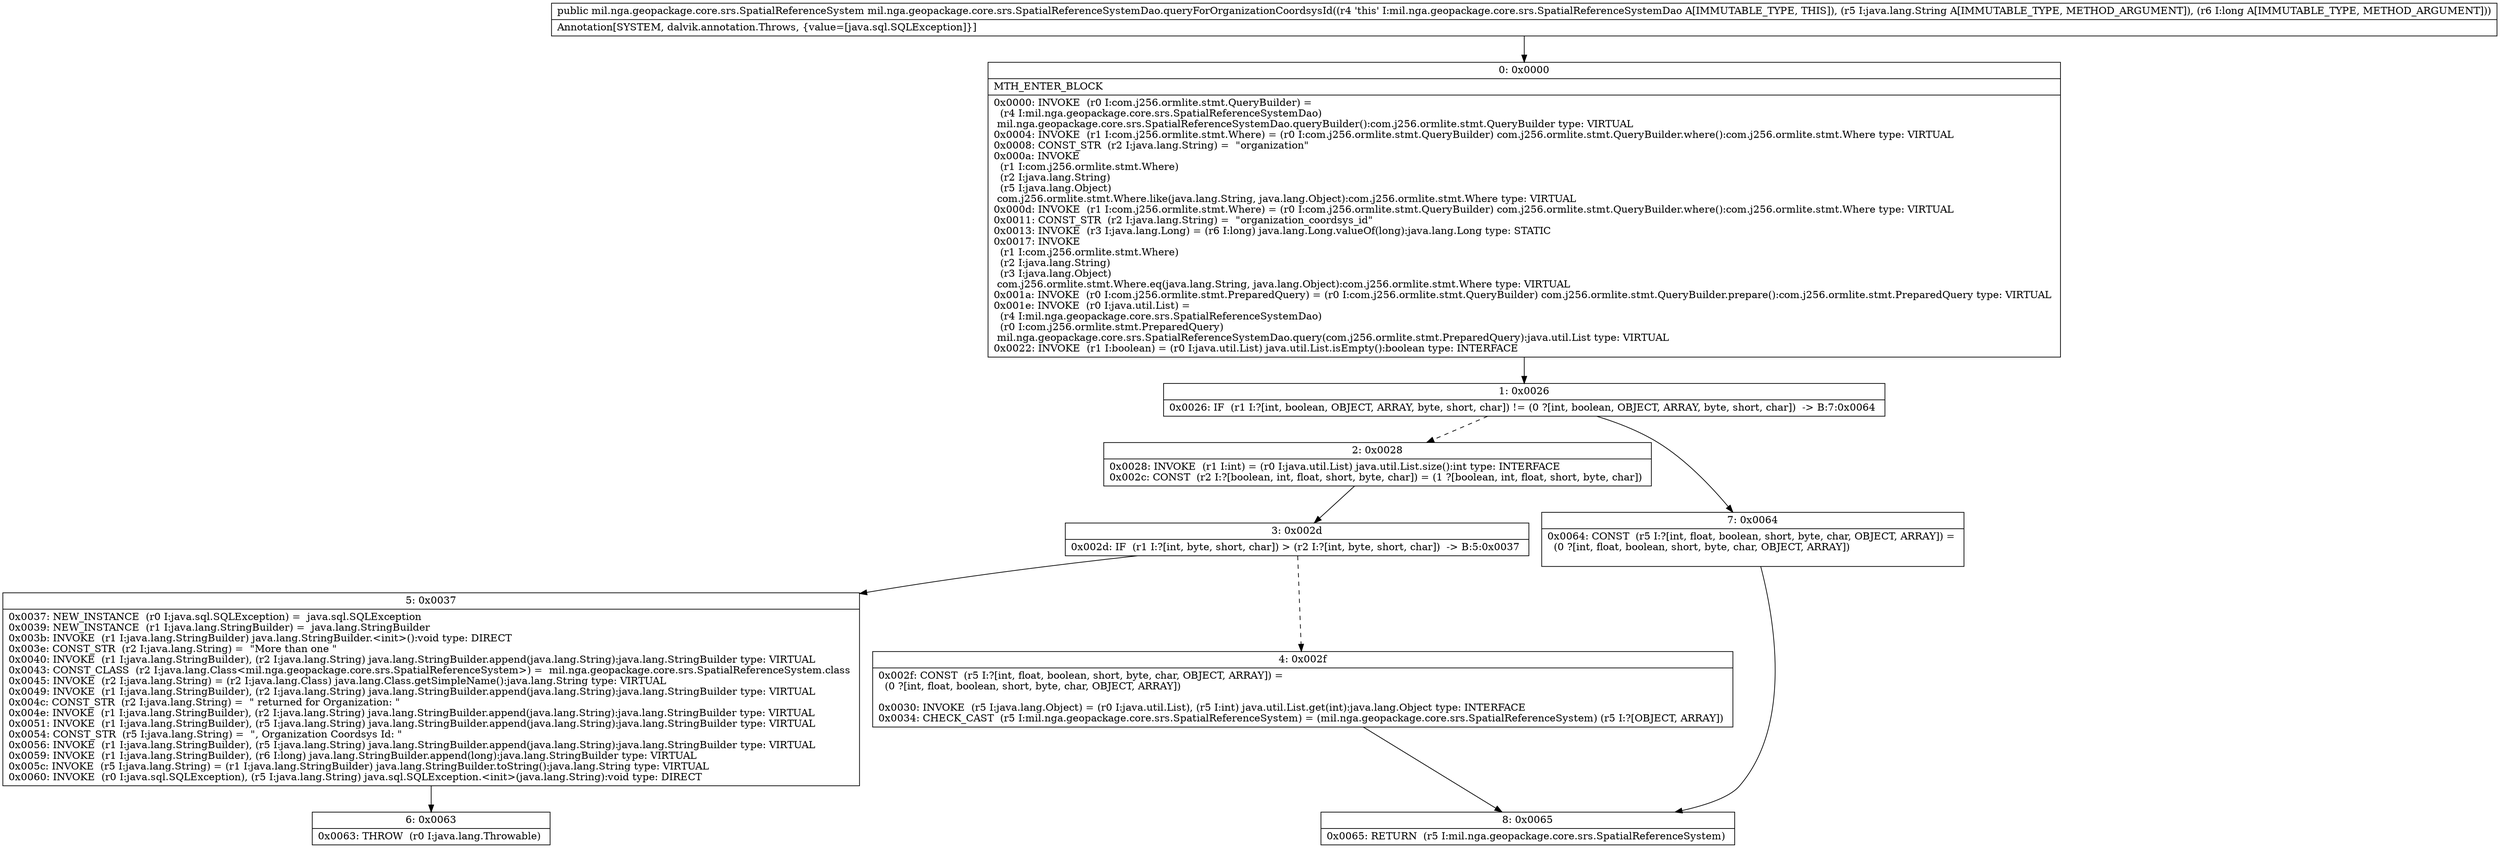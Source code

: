 digraph "CFG formil.nga.geopackage.core.srs.SpatialReferenceSystemDao.queryForOrganizationCoordsysId(Ljava\/lang\/String;J)Lmil\/nga\/geopackage\/core\/srs\/SpatialReferenceSystem;" {
Node_0 [shape=record,label="{0\:\ 0x0000|MTH_ENTER_BLOCK\l|0x0000: INVOKE  (r0 I:com.j256.ormlite.stmt.QueryBuilder) = \l  (r4 I:mil.nga.geopackage.core.srs.SpatialReferenceSystemDao)\l mil.nga.geopackage.core.srs.SpatialReferenceSystemDao.queryBuilder():com.j256.ormlite.stmt.QueryBuilder type: VIRTUAL \l0x0004: INVOKE  (r1 I:com.j256.ormlite.stmt.Where) = (r0 I:com.j256.ormlite.stmt.QueryBuilder) com.j256.ormlite.stmt.QueryBuilder.where():com.j256.ormlite.stmt.Where type: VIRTUAL \l0x0008: CONST_STR  (r2 I:java.lang.String) =  \"organization\" \l0x000a: INVOKE  \l  (r1 I:com.j256.ormlite.stmt.Where)\l  (r2 I:java.lang.String)\l  (r5 I:java.lang.Object)\l com.j256.ormlite.stmt.Where.like(java.lang.String, java.lang.Object):com.j256.ormlite.stmt.Where type: VIRTUAL \l0x000d: INVOKE  (r1 I:com.j256.ormlite.stmt.Where) = (r0 I:com.j256.ormlite.stmt.QueryBuilder) com.j256.ormlite.stmt.QueryBuilder.where():com.j256.ormlite.stmt.Where type: VIRTUAL \l0x0011: CONST_STR  (r2 I:java.lang.String) =  \"organization_coordsys_id\" \l0x0013: INVOKE  (r3 I:java.lang.Long) = (r6 I:long) java.lang.Long.valueOf(long):java.lang.Long type: STATIC \l0x0017: INVOKE  \l  (r1 I:com.j256.ormlite.stmt.Where)\l  (r2 I:java.lang.String)\l  (r3 I:java.lang.Object)\l com.j256.ormlite.stmt.Where.eq(java.lang.String, java.lang.Object):com.j256.ormlite.stmt.Where type: VIRTUAL \l0x001a: INVOKE  (r0 I:com.j256.ormlite.stmt.PreparedQuery) = (r0 I:com.j256.ormlite.stmt.QueryBuilder) com.j256.ormlite.stmt.QueryBuilder.prepare():com.j256.ormlite.stmt.PreparedQuery type: VIRTUAL \l0x001e: INVOKE  (r0 I:java.util.List) = \l  (r4 I:mil.nga.geopackage.core.srs.SpatialReferenceSystemDao)\l  (r0 I:com.j256.ormlite.stmt.PreparedQuery)\l mil.nga.geopackage.core.srs.SpatialReferenceSystemDao.query(com.j256.ormlite.stmt.PreparedQuery):java.util.List type: VIRTUAL \l0x0022: INVOKE  (r1 I:boolean) = (r0 I:java.util.List) java.util.List.isEmpty():boolean type: INTERFACE \l}"];
Node_1 [shape=record,label="{1\:\ 0x0026|0x0026: IF  (r1 I:?[int, boolean, OBJECT, ARRAY, byte, short, char]) != (0 ?[int, boolean, OBJECT, ARRAY, byte, short, char])  \-\> B:7:0x0064 \l}"];
Node_2 [shape=record,label="{2\:\ 0x0028|0x0028: INVOKE  (r1 I:int) = (r0 I:java.util.List) java.util.List.size():int type: INTERFACE \l0x002c: CONST  (r2 I:?[boolean, int, float, short, byte, char]) = (1 ?[boolean, int, float, short, byte, char]) \l}"];
Node_3 [shape=record,label="{3\:\ 0x002d|0x002d: IF  (r1 I:?[int, byte, short, char]) \> (r2 I:?[int, byte, short, char])  \-\> B:5:0x0037 \l}"];
Node_4 [shape=record,label="{4\:\ 0x002f|0x002f: CONST  (r5 I:?[int, float, boolean, short, byte, char, OBJECT, ARRAY]) = \l  (0 ?[int, float, boolean, short, byte, char, OBJECT, ARRAY])\l \l0x0030: INVOKE  (r5 I:java.lang.Object) = (r0 I:java.util.List), (r5 I:int) java.util.List.get(int):java.lang.Object type: INTERFACE \l0x0034: CHECK_CAST  (r5 I:mil.nga.geopackage.core.srs.SpatialReferenceSystem) = (mil.nga.geopackage.core.srs.SpatialReferenceSystem) (r5 I:?[OBJECT, ARRAY]) \l}"];
Node_5 [shape=record,label="{5\:\ 0x0037|0x0037: NEW_INSTANCE  (r0 I:java.sql.SQLException) =  java.sql.SQLException \l0x0039: NEW_INSTANCE  (r1 I:java.lang.StringBuilder) =  java.lang.StringBuilder \l0x003b: INVOKE  (r1 I:java.lang.StringBuilder) java.lang.StringBuilder.\<init\>():void type: DIRECT \l0x003e: CONST_STR  (r2 I:java.lang.String) =  \"More than one \" \l0x0040: INVOKE  (r1 I:java.lang.StringBuilder), (r2 I:java.lang.String) java.lang.StringBuilder.append(java.lang.String):java.lang.StringBuilder type: VIRTUAL \l0x0043: CONST_CLASS  (r2 I:java.lang.Class\<mil.nga.geopackage.core.srs.SpatialReferenceSystem\>) =  mil.nga.geopackage.core.srs.SpatialReferenceSystem.class \l0x0045: INVOKE  (r2 I:java.lang.String) = (r2 I:java.lang.Class) java.lang.Class.getSimpleName():java.lang.String type: VIRTUAL \l0x0049: INVOKE  (r1 I:java.lang.StringBuilder), (r2 I:java.lang.String) java.lang.StringBuilder.append(java.lang.String):java.lang.StringBuilder type: VIRTUAL \l0x004c: CONST_STR  (r2 I:java.lang.String) =  \" returned for Organization: \" \l0x004e: INVOKE  (r1 I:java.lang.StringBuilder), (r2 I:java.lang.String) java.lang.StringBuilder.append(java.lang.String):java.lang.StringBuilder type: VIRTUAL \l0x0051: INVOKE  (r1 I:java.lang.StringBuilder), (r5 I:java.lang.String) java.lang.StringBuilder.append(java.lang.String):java.lang.StringBuilder type: VIRTUAL \l0x0054: CONST_STR  (r5 I:java.lang.String) =  \", Organization Coordsys Id: \" \l0x0056: INVOKE  (r1 I:java.lang.StringBuilder), (r5 I:java.lang.String) java.lang.StringBuilder.append(java.lang.String):java.lang.StringBuilder type: VIRTUAL \l0x0059: INVOKE  (r1 I:java.lang.StringBuilder), (r6 I:long) java.lang.StringBuilder.append(long):java.lang.StringBuilder type: VIRTUAL \l0x005c: INVOKE  (r5 I:java.lang.String) = (r1 I:java.lang.StringBuilder) java.lang.StringBuilder.toString():java.lang.String type: VIRTUAL \l0x0060: INVOKE  (r0 I:java.sql.SQLException), (r5 I:java.lang.String) java.sql.SQLException.\<init\>(java.lang.String):void type: DIRECT \l}"];
Node_6 [shape=record,label="{6\:\ 0x0063|0x0063: THROW  (r0 I:java.lang.Throwable) \l}"];
Node_7 [shape=record,label="{7\:\ 0x0064|0x0064: CONST  (r5 I:?[int, float, boolean, short, byte, char, OBJECT, ARRAY]) = \l  (0 ?[int, float, boolean, short, byte, char, OBJECT, ARRAY])\l \l}"];
Node_8 [shape=record,label="{8\:\ 0x0065|0x0065: RETURN  (r5 I:mil.nga.geopackage.core.srs.SpatialReferenceSystem) \l}"];
MethodNode[shape=record,label="{public mil.nga.geopackage.core.srs.SpatialReferenceSystem mil.nga.geopackage.core.srs.SpatialReferenceSystemDao.queryForOrganizationCoordsysId((r4 'this' I:mil.nga.geopackage.core.srs.SpatialReferenceSystemDao A[IMMUTABLE_TYPE, THIS]), (r5 I:java.lang.String A[IMMUTABLE_TYPE, METHOD_ARGUMENT]), (r6 I:long A[IMMUTABLE_TYPE, METHOD_ARGUMENT]))  | Annotation[SYSTEM, dalvik.annotation.Throws, \{value=[java.sql.SQLException]\}]\l}"];
MethodNode -> Node_0;
Node_0 -> Node_1;
Node_1 -> Node_2[style=dashed];
Node_1 -> Node_7;
Node_2 -> Node_3;
Node_3 -> Node_4[style=dashed];
Node_3 -> Node_5;
Node_4 -> Node_8;
Node_5 -> Node_6;
Node_7 -> Node_8;
}

